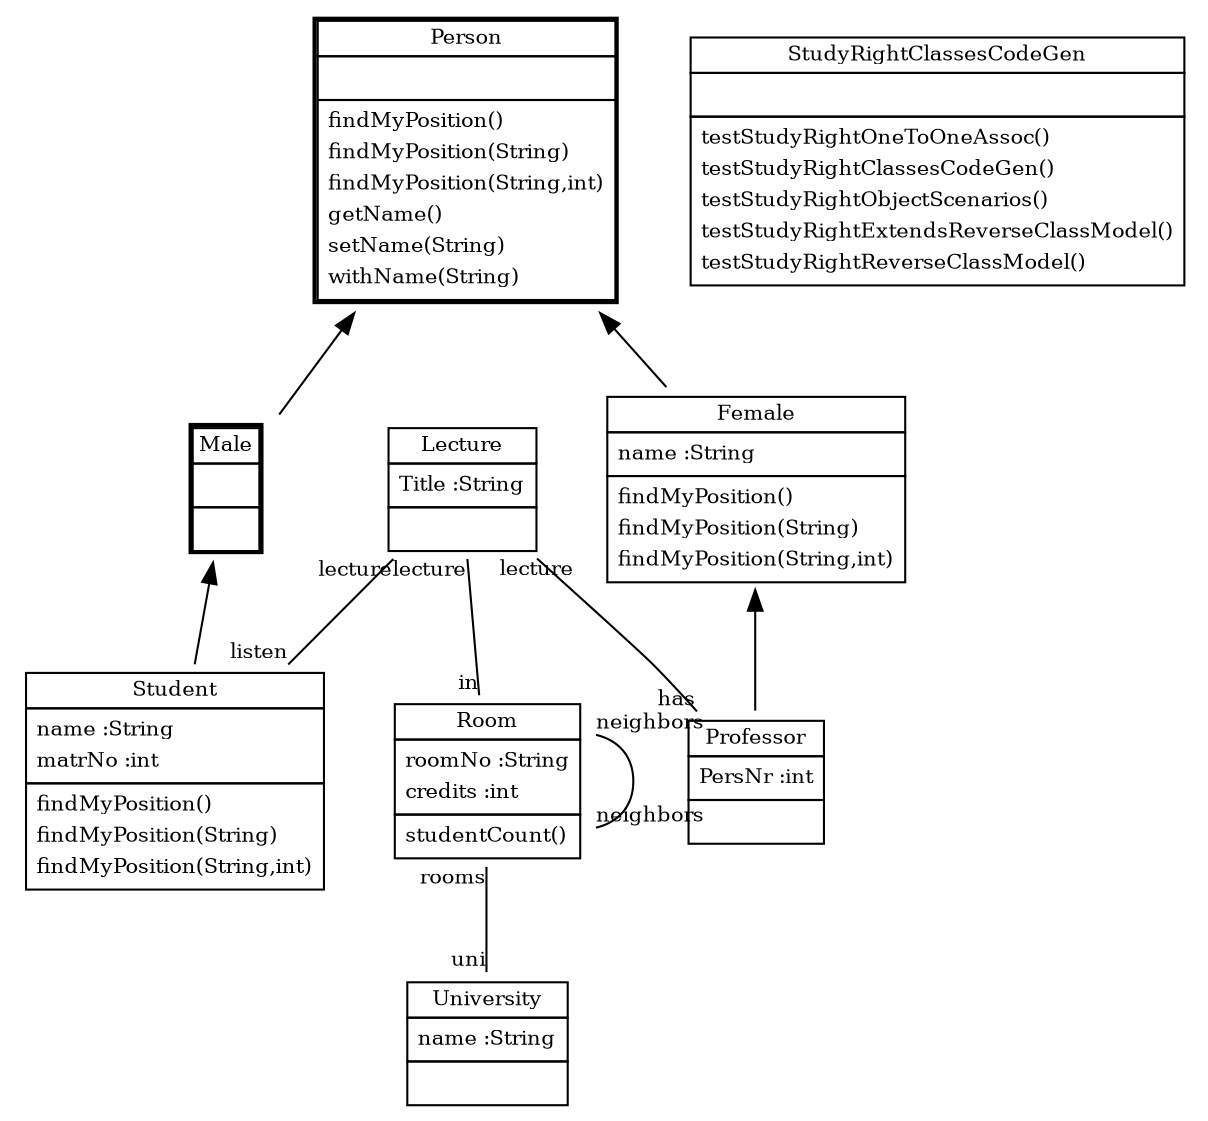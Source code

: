 
 digraph ClassDiagram {
    node [shape = none, fontsize = 10]; 
    edge [fontsize = 10];
    
    
    Lecture [label=<<table border='0' cellborder='1' cellspacing='0'> <tr> <td>Lecture</td> </tr> <tr><td><table border='0' cellborder='0' cellspacing='0'> <tr><td align='left'>Title :String</td></tr>  </table></td></tr> <tr><td><table border='0' cellborder='0' cellspacing='0'> <tr><td> </td></tr> </table></td></tr> </table>>];
    Person [label=<<table border='2' cellborder='1' cellspacing='0'> <tr> <td>Person</td> </tr> <tr><td><table border='0' cellborder='0' cellspacing='0'> <tr><td> </td></tr> </table></td></tr> <tr><td><table border='0' cellborder='0' cellspacing='0'> <tr><td align='left'>findMyPosition()</td></tr> <tr><td align='left'>findMyPosition(String)</td></tr> <tr><td align='left'>findMyPosition(String,int)</td></tr> <tr><td align='left'>getName()</td></tr> <tr><td align='left'>setName(String)</td></tr> <tr><td align='left'>withName(String)</td></tr>  </table></td></tr> </table>>];
    Room [label=<<table border='0' cellborder='1' cellspacing='0'> <tr> <td>Room</td> </tr> <tr><td><table border='0' cellborder='0' cellspacing='0'> <tr><td align='left'>roomNo :String</td></tr> <tr><td align='left'>credits :int</td></tr>  </table></td></tr> <tr><td><table border='0' cellborder='0' cellspacing='0'> <tr><td align='left'>studentCount()</td></tr>  </table></td></tr> </table>>];
    University [label=<<table border='0' cellborder='1' cellspacing='0'> <tr> <td>University</td> </tr> <tr><td><table border='0' cellborder='0' cellspacing='0'> <tr><td align='left'>name :String</td></tr>  </table></td></tr> <tr><td><table border='0' cellborder='0' cellspacing='0'> <tr><td> </td></tr> </table></td></tr> </table>>];
    StudyRightClassesCodeGen [label=<<table border='0' cellborder='1' cellspacing='0'> <tr> <td>StudyRightClassesCodeGen</td> </tr> <tr><td><table border='0' cellborder='0' cellspacing='0'> <tr><td> </td></tr> </table></td></tr> <tr><td><table border='0' cellborder='0' cellspacing='0'> <tr><td align='left'>testStudyRightOneToOneAssoc()</td></tr> <tr><td align='left'>testStudyRightClassesCodeGen()</td></tr> <tr><td align='left'>testStudyRightObjectScenarios()</td></tr> <tr><td align='left'>testStudyRightExtendsReverseClassModel()</td></tr> <tr><td align='left'>testStudyRightReverseClassModel()</td></tr>  </table></td></tr> </table>>];
    Female [label=<<table border='0' cellborder='1' cellspacing='0'> <tr> <td>Female</td> </tr> <tr><td><table border='0' cellborder='0' cellspacing='0'> <tr><td align='left'>name :String</td></tr>  </table></td></tr> <tr><td><table border='0' cellborder='0' cellspacing='0'> <tr><td align='left'>findMyPosition()</td></tr> <tr><td align='left'>findMyPosition(String)</td></tr> <tr><td align='left'>findMyPosition(String,int)</td></tr>  </table></td></tr> </table>>];
    Male [label=<<table border='2' cellborder='1' cellspacing='0'> <tr> <td>Male</td> </tr> <tr><td><table border='0' cellborder='0' cellspacing='0'> <tr><td> </td></tr> </table></td></tr> <tr><td><table border='0' cellborder='0' cellspacing='0'> <tr><td> </td></tr> </table></td></tr> </table>>];
    Professor [label=<<table border='0' cellborder='1' cellspacing='0'> <tr> <td>Professor</td> </tr> <tr><td><table border='0' cellborder='0' cellspacing='0'> <tr><td align='left'>PersNr :int</td></tr>  </table></td></tr> <tr><td><table border='0' cellborder='0' cellspacing='0'> <tr><td> </td></tr> </table></td></tr> </table>>];
    Student [label=<<table border='0' cellborder='1' cellspacing='0'> <tr> <td>Student</td> </tr> <tr><td><table border='0' cellborder='0' cellspacing='0'> <tr><td align='left'>name :String</td></tr> <tr><td align='left'>matrNo :int</td></tr>  </table></td></tr> <tr><td><table border='0' cellborder='0' cellspacing='0'> <tr><td align='left'>findMyPosition()</td></tr> <tr><td align='left'>findMyPosition(String)</td></tr> <tr><td align='left'>findMyPosition(String,int)</td></tr>  </table></td></tr> </table>>];
    
    
    
    Female ->  Professor [dir = "back" arrowhead = "empty"];
    Person ->  Female [dir = "back" arrowhead = "empty"];
    Person ->  Male [dir = "back" arrowhead = "empty"];
    Male ->  Student [dir = "back" arrowhead = "empty"];
    Room -> Room [headlabel = "neighbors" taillabel = "neighbors" arrowhead = "none" ];
    Lecture -> Room [headlabel = "in" taillabel = "lecture" arrowhead = "none" ];
    Room -> University [headlabel = "uni" taillabel = "rooms" arrowhead = "none" ];
    Lecture -> Professor [headlabel = "has" taillabel = "lecture" arrowhead = "none" ];
    Lecture -> Student [headlabel = "listen" taillabel = "lecture" arrowhead = "none" ];
}

